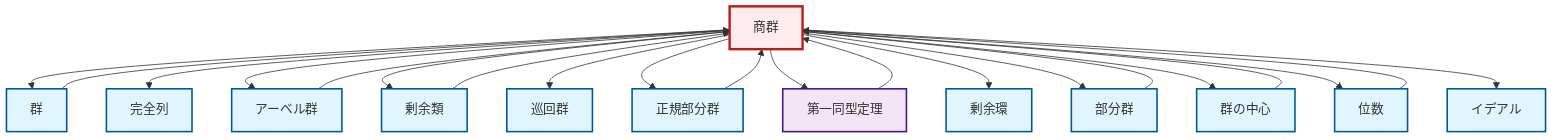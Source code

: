 graph TD
    classDef definition fill:#e1f5fe,stroke:#01579b,stroke-width:2px
    classDef theorem fill:#f3e5f5,stroke:#4a148c,stroke-width:2px
    classDef axiom fill:#fff3e0,stroke:#e65100,stroke-width:2px
    classDef example fill:#e8f5e9,stroke:#1b5e20,stroke-width:2px
    classDef current fill:#ffebee,stroke:#b71c1c,stroke-width:3px
    def-quotient-group["商群"]:::definition
    def-exact-sequence["完全列"]:::definition
    def-subgroup["部分群"]:::definition
    def-cyclic-group["巡回群"]:::definition
    def-normal-subgroup["正規部分群"]:::definition
    def-ideal["イデアル"]:::definition
    def-coset["剰余類"]:::definition
    def-order["位数"]:::definition
    def-center-of-group["群の中心"]:::definition
    def-group["群"]:::definition
    def-quotient-ring["剰余環"]:::definition
    thm-first-isomorphism["第一同型定理"]:::theorem
    def-abelian-group["アーベル群"]:::definition
    def-center-of-group --> def-quotient-group
    def-quotient-group --> def-group
    def-quotient-group --> def-exact-sequence
    def-quotient-group --> def-abelian-group
    def-group --> def-quotient-group
    def-order --> def-quotient-group
    def-quotient-group --> def-coset
    def-quotient-group --> def-cyclic-group
    def-coset --> def-quotient-group
    def-quotient-group --> def-normal-subgroup
    def-normal-subgroup --> def-quotient-group
    def-quotient-group --> thm-first-isomorphism
    def-quotient-group --> def-quotient-ring
    def-quotient-group --> def-subgroup
    def-quotient-group --> def-center-of-group
    thm-first-isomorphism --> def-quotient-group
    def-quotient-group --> def-order
    def-quotient-group --> def-ideal
    def-subgroup --> def-quotient-group
    def-abelian-group --> def-quotient-group
    class def-quotient-group current